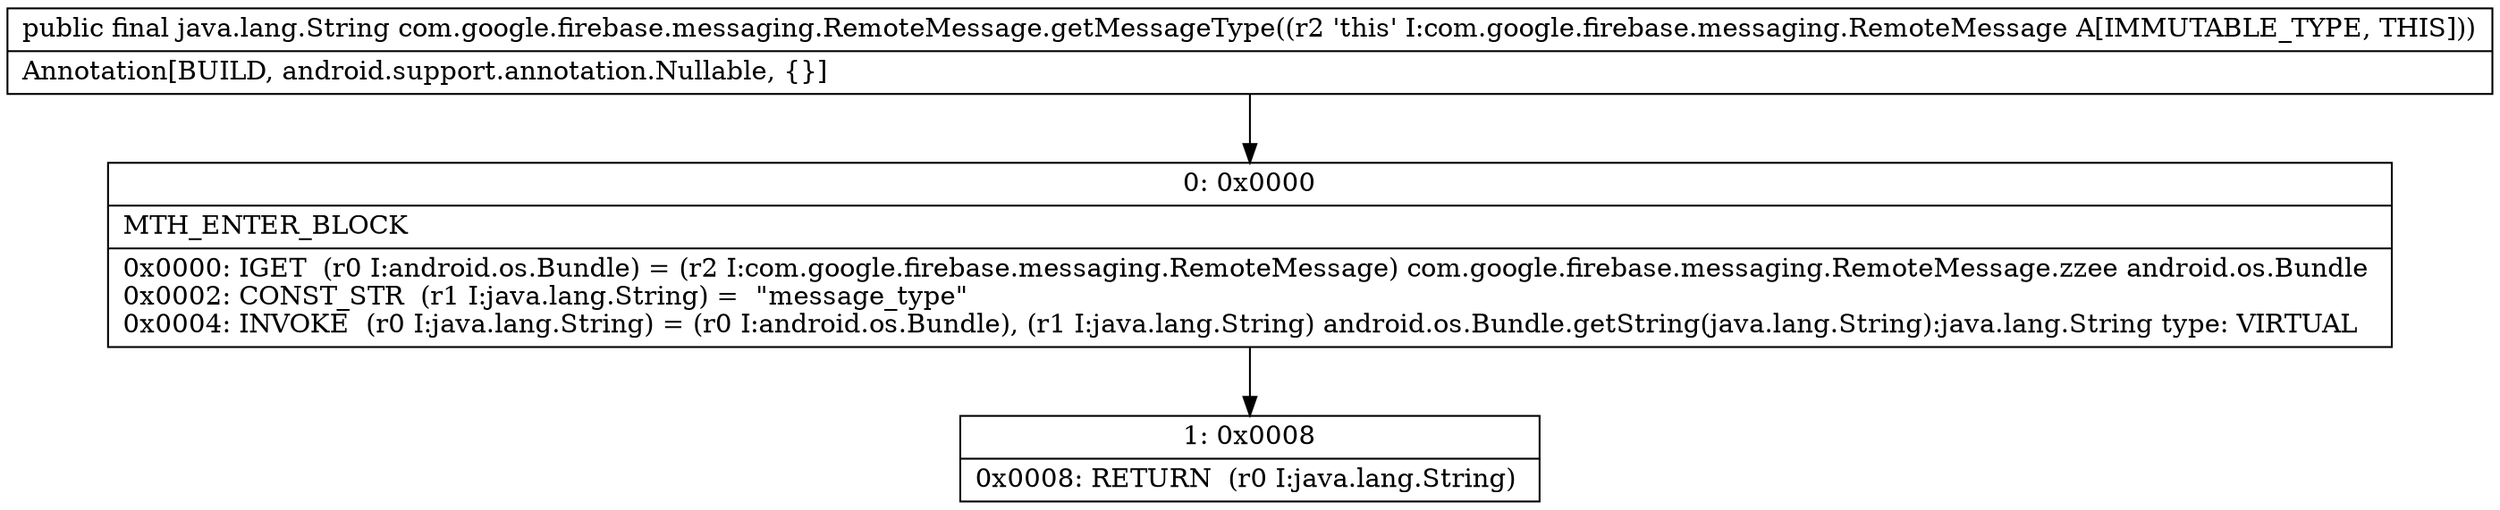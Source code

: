 digraph "CFG forcom.google.firebase.messaging.RemoteMessage.getMessageType()Ljava\/lang\/String;" {
Node_0 [shape=record,label="{0\:\ 0x0000|MTH_ENTER_BLOCK\l|0x0000: IGET  (r0 I:android.os.Bundle) = (r2 I:com.google.firebase.messaging.RemoteMessage) com.google.firebase.messaging.RemoteMessage.zzee android.os.Bundle \l0x0002: CONST_STR  (r1 I:java.lang.String) =  \"message_type\" \l0x0004: INVOKE  (r0 I:java.lang.String) = (r0 I:android.os.Bundle), (r1 I:java.lang.String) android.os.Bundle.getString(java.lang.String):java.lang.String type: VIRTUAL \l}"];
Node_1 [shape=record,label="{1\:\ 0x0008|0x0008: RETURN  (r0 I:java.lang.String) \l}"];
MethodNode[shape=record,label="{public final java.lang.String com.google.firebase.messaging.RemoteMessage.getMessageType((r2 'this' I:com.google.firebase.messaging.RemoteMessage A[IMMUTABLE_TYPE, THIS]))  | Annotation[BUILD, android.support.annotation.Nullable, \{\}]\l}"];
MethodNode -> Node_0;
Node_0 -> Node_1;
}


